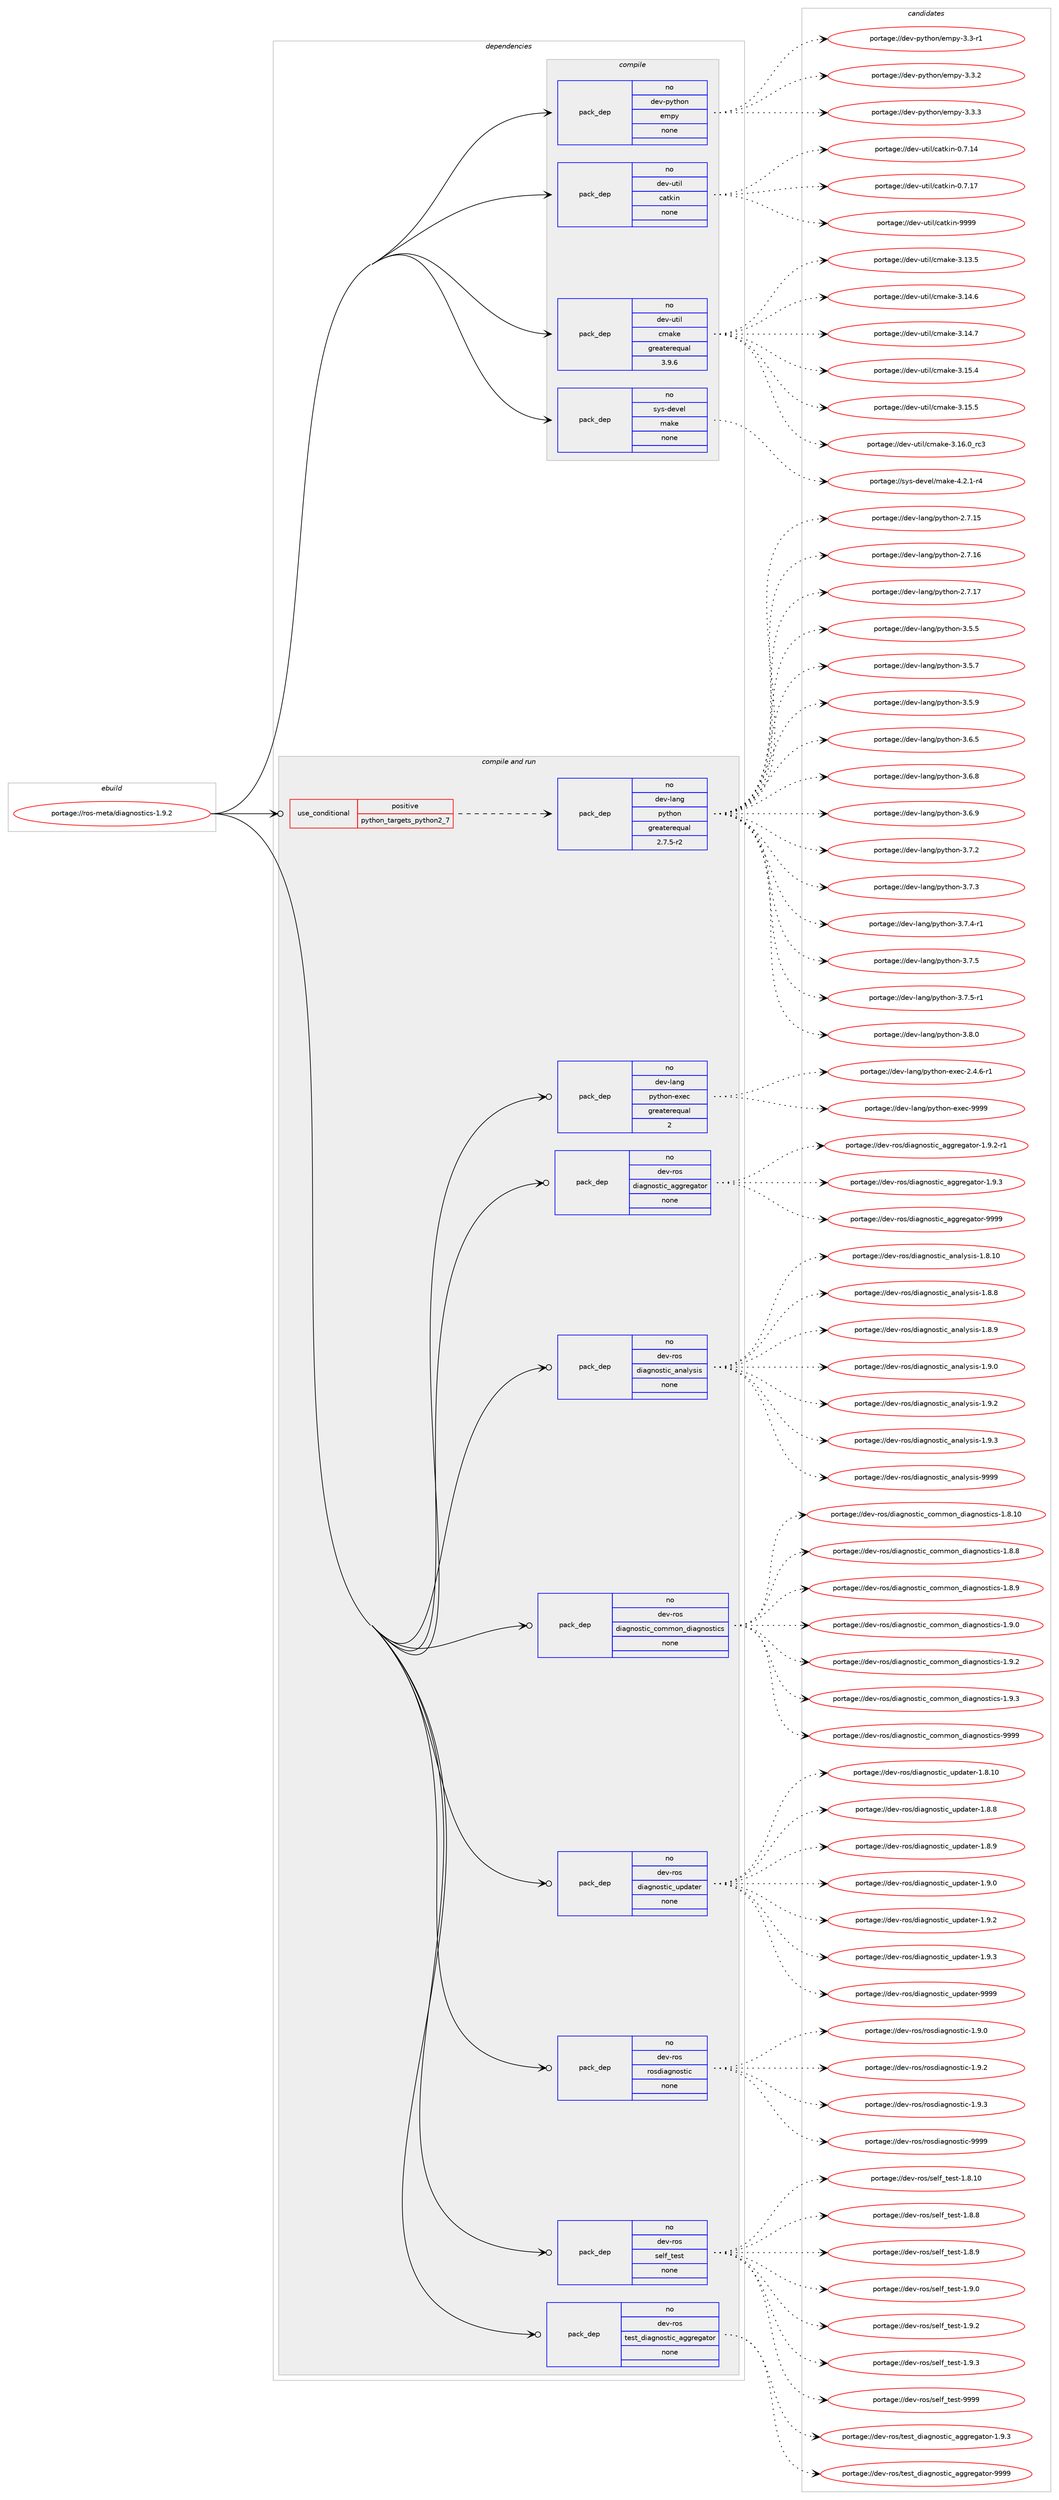digraph prolog {

# *************
# Graph options
# *************

newrank=true;
concentrate=true;
compound=true;
graph [rankdir=LR,fontname=Helvetica,fontsize=10,ranksep=1.5];#, ranksep=2.5, nodesep=0.2];
edge  [arrowhead=vee];
node  [fontname=Helvetica,fontsize=10];

# **********
# The ebuild
# **********

subgraph cluster_leftcol {
color=gray;
rank=same;
label=<<i>ebuild</i>>;
id [label="portage://ros-meta/diagnostics-1.9.2", color=red, width=4, href="../ros-meta/diagnostics-1.9.2.svg"];
}

# ****************
# The dependencies
# ****************

subgraph cluster_midcol {
color=gray;
label=<<i>dependencies</i>>;
subgraph cluster_compile {
fillcolor="#eeeeee";
style=filled;
label=<<i>compile</i>>;
subgraph pack278100 {
dependency379306 [label=<<TABLE BORDER="0" CELLBORDER="1" CELLSPACING="0" CELLPADDING="4" WIDTH="220"><TR><TD ROWSPAN="6" CELLPADDING="30">pack_dep</TD></TR><TR><TD WIDTH="110">no</TD></TR><TR><TD>dev-python</TD></TR><TR><TD>empy</TD></TR><TR><TD>none</TD></TR><TR><TD></TD></TR></TABLE>>, shape=none, color=blue];
}
id:e -> dependency379306:w [weight=20,style="solid",arrowhead="vee"];
subgraph pack278101 {
dependency379307 [label=<<TABLE BORDER="0" CELLBORDER="1" CELLSPACING="0" CELLPADDING="4" WIDTH="220"><TR><TD ROWSPAN="6" CELLPADDING="30">pack_dep</TD></TR><TR><TD WIDTH="110">no</TD></TR><TR><TD>dev-util</TD></TR><TR><TD>catkin</TD></TR><TR><TD>none</TD></TR><TR><TD></TD></TR></TABLE>>, shape=none, color=blue];
}
id:e -> dependency379307:w [weight=20,style="solid",arrowhead="vee"];
subgraph pack278102 {
dependency379308 [label=<<TABLE BORDER="0" CELLBORDER="1" CELLSPACING="0" CELLPADDING="4" WIDTH="220"><TR><TD ROWSPAN="6" CELLPADDING="30">pack_dep</TD></TR><TR><TD WIDTH="110">no</TD></TR><TR><TD>dev-util</TD></TR><TR><TD>cmake</TD></TR><TR><TD>greaterequal</TD></TR><TR><TD>3.9.6</TD></TR></TABLE>>, shape=none, color=blue];
}
id:e -> dependency379308:w [weight=20,style="solid",arrowhead="vee"];
subgraph pack278103 {
dependency379309 [label=<<TABLE BORDER="0" CELLBORDER="1" CELLSPACING="0" CELLPADDING="4" WIDTH="220"><TR><TD ROWSPAN="6" CELLPADDING="30">pack_dep</TD></TR><TR><TD WIDTH="110">no</TD></TR><TR><TD>sys-devel</TD></TR><TR><TD>make</TD></TR><TR><TD>none</TD></TR><TR><TD></TD></TR></TABLE>>, shape=none, color=blue];
}
id:e -> dependency379309:w [weight=20,style="solid",arrowhead="vee"];
}
subgraph cluster_compileandrun {
fillcolor="#eeeeee";
style=filled;
label=<<i>compile and run</i>>;
subgraph cond94786 {
dependency379310 [label=<<TABLE BORDER="0" CELLBORDER="1" CELLSPACING="0" CELLPADDING="4"><TR><TD ROWSPAN="3" CELLPADDING="10">use_conditional</TD></TR><TR><TD>positive</TD></TR><TR><TD>python_targets_python2_7</TD></TR></TABLE>>, shape=none, color=red];
subgraph pack278104 {
dependency379311 [label=<<TABLE BORDER="0" CELLBORDER="1" CELLSPACING="0" CELLPADDING="4" WIDTH="220"><TR><TD ROWSPAN="6" CELLPADDING="30">pack_dep</TD></TR><TR><TD WIDTH="110">no</TD></TR><TR><TD>dev-lang</TD></TR><TR><TD>python</TD></TR><TR><TD>greaterequal</TD></TR><TR><TD>2.7.5-r2</TD></TR></TABLE>>, shape=none, color=blue];
}
dependency379310:e -> dependency379311:w [weight=20,style="dashed",arrowhead="vee"];
}
id:e -> dependency379310:w [weight=20,style="solid",arrowhead="odotvee"];
subgraph pack278105 {
dependency379312 [label=<<TABLE BORDER="0" CELLBORDER="1" CELLSPACING="0" CELLPADDING="4" WIDTH="220"><TR><TD ROWSPAN="6" CELLPADDING="30">pack_dep</TD></TR><TR><TD WIDTH="110">no</TD></TR><TR><TD>dev-lang</TD></TR><TR><TD>python-exec</TD></TR><TR><TD>greaterequal</TD></TR><TR><TD>2</TD></TR></TABLE>>, shape=none, color=blue];
}
id:e -> dependency379312:w [weight=20,style="solid",arrowhead="odotvee"];
subgraph pack278106 {
dependency379313 [label=<<TABLE BORDER="0" CELLBORDER="1" CELLSPACING="0" CELLPADDING="4" WIDTH="220"><TR><TD ROWSPAN="6" CELLPADDING="30">pack_dep</TD></TR><TR><TD WIDTH="110">no</TD></TR><TR><TD>dev-ros</TD></TR><TR><TD>diagnostic_aggregator</TD></TR><TR><TD>none</TD></TR><TR><TD></TD></TR></TABLE>>, shape=none, color=blue];
}
id:e -> dependency379313:w [weight=20,style="solid",arrowhead="odotvee"];
subgraph pack278107 {
dependency379314 [label=<<TABLE BORDER="0" CELLBORDER="1" CELLSPACING="0" CELLPADDING="4" WIDTH="220"><TR><TD ROWSPAN="6" CELLPADDING="30">pack_dep</TD></TR><TR><TD WIDTH="110">no</TD></TR><TR><TD>dev-ros</TD></TR><TR><TD>diagnostic_analysis</TD></TR><TR><TD>none</TD></TR><TR><TD></TD></TR></TABLE>>, shape=none, color=blue];
}
id:e -> dependency379314:w [weight=20,style="solid",arrowhead="odotvee"];
subgraph pack278108 {
dependency379315 [label=<<TABLE BORDER="0" CELLBORDER="1" CELLSPACING="0" CELLPADDING="4" WIDTH="220"><TR><TD ROWSPAN="6" CELLPADDING="30">pack_dep</TD></TR><TR><TD WIDTH="110">no</TD></TR><TR><TD>dev-ros</TD></TR><TR><TD>diagnostic_common_diagnostics</TD></TR><TR><TD>none</TD></TR><TR><TD></TD></TR></TABLE>>, shape=none, color=blue];
}
id:e -> dependency379315:w [weight=20,style="solid",arrowhead="odotvee"];
subgraph pack278109 {
dependency379316 [label=<<TABLE BORDER="0" CELLBORDER="1" CELLSPACING="0" CELLPADDING="4" WIDTH="220"><TR><TD ROWSPAN="6" CELLPADDING="30">pack_dep</TD></TR><TR><TD WIDTH="110">no</TD></TR><TR><TD>dev-ros</TD></TR><TR><TD>diagnostic_updater</TD></TR><TR><TD>none</TD></TR><TR><TD></TD></TR></TABLE>>, shape=none, color=blue];
}
id:e -> dependency379316:w [weight=20,style="solid",arrowhead="odotvee"];
subgraph pack278110 {
dependency379317 [label=<<TABLE BORDER="0" CELLBORDER="1" CELLSPACING="0" CELLPADDING="4" WIDTH="220"><TR><TD ROWSPAN="6" CELLPADDING="30">pack_dep</TD></TR><TR><TD WIDTH="110">no</TD></TR><TR><TD>dev-ros</TD></TR><TR><TD>rosdiagnostic</TD></TR><TR><TD>none</TD></TR><TR><TD></TD></TR></TABLE>>, shape=none, color=blue];
}
id:e -> dependency379317:w [weight=20,style="solid",arrowhead="odotvee"];
subgraph pack278111 {
dependency379318 [label=<<TABLE BORDER="0" CELLBORDER="1" CELLSPACING="0" CELLPADDING="4" WIDTH="220"><TR><TD ROWSPAN="6" CELLPADDING="30">pack_dep</TD></TR><TR><TD WIDTH="110">no</TD></TR><TR><TD>dev-ros</TD></TR><TR><TD>self_test</TD></TR><TR><TD>none</TD></TR><TR><TD></TD></TR></TABLE>>, shape=none, color=blue];
}
id:e -> dependency379318:w [weight=20,style="solid",arrowhead="odotvee"];
subgraph pack278112 {
dependency379319 [label=<<TABLE BORDER="0" CELLBORDER="1" CELLSPACING="0" CELLPADDING="4" WIDTH="220"><TR><TD ROWSPAN="6" CELLPADDING="30">pack_dep</TD></TR><TR><TD WIDTH="110">no</TD></TR><TR><TD>dev-ros</TD></TR><TR><TD>test_diagnostic_aggregator</TD></TR><TR><TD>none</TD></TR><TR><TD></TD></TR></TABLE>>, shape=none, color=blue];
}
id:e -> dependency379319:w [weight=20,style="solid",arrowhead="odotvee"];
}
subgraph cluster_run {
fillcolor="#eeeeee";
style=filled;
label=<<i>run</i>>;
}
}

# **************
# The candidates
# **************

subgraph cluster_choices {
rank=same;
color=gray;
label=<<i>candidates</i>>;

subgraph choice278100 {
color=black;
nodesep=1;
choiceportage1001011184511212111610411111047101109112121455146514511449 [label="portage://dev-python/empy-3.3-r1", color=red, width=4,href="../dev-python/empy-3.3-r1.svg"];
choiceportage1001011184511212111610411111047101109112121455146514650 [label="portage://dev-python/empy-3.3.2", color=red, width=4,href="../dev-python/empy-3.3.2.svg"];
choiceportage1001011184511212111610411111047101109112121455146514651 [label="portage://dev-python/empy-3.3.3", color=red, width=4,href="../dev-python/empy-3.3.3.svg"];
dependency379306:e -> choiceportage1001011184511212111610411111047101109112121455146514511449:w [style=dotted,weight="100"];
dependency379306:e -> choiceportage1001011184511212111610411111047101109112121455146514650:w [style=dotted,weight="100"];
dependency379306:e -> choiceportage1001011184511212111610411111047101109112121455146514651:w [style=dotted,weight="100"];
}
subgraph choice278101 {
color=black;
nodesep=1;
choiceportage1001011184511711610510847999711610710511045484655464952 [label="portage://dev-util/catkin-0.7.14", color=red, width=4,href="../dev-util/catkin-0.7.14.svg"];
choiceportage1001011184511711610510847999711610710511045484655464955 [label="portage://dev-util/catkin-0.7.17", color=red, width=4,href="../dev-util/catkin-0.7.17.svg"];
choiceportage100101118451171161051084799971161071051104557575757 [label="portage://dev-util/catkin-9999", color=red, width=4,href="../dev-util/catkin-9999.svg"];
dependency379307:e -> choiceportage1001011184511711610510847999711610710511045484655464952:w [style=dotted,weight="100"];
dependency379307:e -> choiceportage1001011184511711610510847999711610710511045484655464955:w [style=dotted,weight="100"];
dependency379307:e -> choiceportage100101118451171161051084799971161071051104557575757:w [style=dotted,weight="100"];
}
subgraph choice278102 {
color=black;
nodesep=1;
choiceportage1001011184511711610510847991099710710145514649514653 [label="portage://dev-util/cmake-3.13.5", color=red, width=4,href="../dev-util/cmake-3.13.5.svg"];
choiceportage1001011184511711610510847991099710710145514649524654 [label="portage://dev-util/cmake-3.14.6", color=red, width=4,href="../dev-util/cmake-3.14.6.svg"];
choiceportage1001011184511711610510847991099710710145514649524655 [label="portage://dev-util/cmake-3.14.7", color=red, width=4,href="../dev-util/cmake-3.14.7.svg"];
choiceportage1001011184511711610510847991099710710145514649534652 [label="portage://dev-util/cmake-3.15.4", color=red, width=4,href="../dev-util/cmake-3.15.4.svg"];
choiceportage1001011184511711610510847991099710710145514649534653 [label="portage://dev-util/cmake-3.15.5", color=red, width=4,href="../dev-util/cmake-3.15.5.svg"];
choiceportage1001011184511711610510847991099710710145514649544648951149951 [label="portage://dev-util/cmake-3.16.0_rc3", color=red, width=4,href="../dev-util/cmake-3.16.0_rc3.svg"];
dependency379308:e -> choiceportage1001011184511711610510847991099710710145514649514653:w [style=dotted,weight="100"];
dependency379308:e -> choiceportage1001011184511711610510847991099710710145514649524654:w [style=dotted,weight="100"];
dependency379308:e -> choiceportage1001011184511711610510847991099710710145514649524655:w [style=dotted,weight="100"];
dependency379308:e -> choiceportage1001011184511711610510847991099710710145514649534652:w [style=dotted,weight="100"];
dependency379308:e -> choiceportage1001011184511711610510847991099710710145514649534653:w [style=dotted,weight="100"];
dependency379308:e -> choiceportage1001011184511711610510847991099710710145514649544648951149951:w [style=dotted,weight="100"];
}
subgraph choice278103 {
color=black;
nodesep=1;
choiceportage1151211154510010111810110847109971071014552465046494511452 [label="portage://sys-devel/make-4.2.1-r4", color=red, width=4,href="../sys-devel/make-4.2.1-r4.svg"];
dependency379309:e -> choiceportage1151211154510010111810110847109971071014552465046494511452:w [style=dotted,weight="100"];
}
subgraph choice278104 {
color=black;
nodesep=1;
choiceportage10010111845108971101034711212111610411111045504655464953 [label="portage://dev-lang/python-2.7.15", color=red, width=4,href="../dev-lang/python-2.7.15.svg"];
choiceportage10010111845108971101034711212111610411111045504655464954 [label="portage://dev-lang/python-2.7.16", color=red, width=4,href="../dev-lang/python-2.7.16.svg"];
choiceportage10010111845108971101034711212111610411111045504655464955 [label="portage://dev-lang/python-2.7.17", color=red, width=4,href="../dev-lang/python-2.7.17.svg"];
choiceportage100101118451089711010347112121116104111110455146534653 [label="portage://dev-lang/python-3.5.5", color=red, width=4,href="../dev-lang/python-3.5.5.svg"];
choiceportage100101118451089711010347112121116104111110455146534655 [label="portage://dev-lang/python-3.5.7", color=red, width=4,href="../dev-lang/python-3.5.7.svg"];
choiceportage100101118451089711010347112121116104111110455146534657 [label="portage://dev-lang/python-3.5.9", color=red, width=4,href="../dev-lang/python-3.5.9.svg"];
choiceportage100101118451089711010347112121116104111110455146544653 [label="portage://dev-lang/python-3.6.5", color=red, width=4,href="../dev-lang/python-3.6.5.svg"];
choiceportage100101118451089711010347112121116104111110455146544656 [label="portage://dev-lang/python-3.6.8", color=red, width=4,href="../dev-lang/python-3.6.8.svg"];
choiceportage100101118451089711010347112121116104111110455146544657 [label="portage://dev-lang/python-3.6.9", color=red, width=4,href="../dev-lang/python-3.6.9.svg"];
choiceportage100101118451089711010347112121116104111110455146554650 [label="portage://dev-lang/python-3.7.2", color=red, width=4,href="../dev-lang/python-3.7.2.svg"];
choiceportage100101118451089711010347112121116104111110455146554651 [label="portage://dev-lang/python-3.7.3", color=red, width=4,href="../dev-lang/python-3.7.3.svg"];
choiceportage1001011184510897110103471121211161041111104551465546524511449 [label="portage://dev-lang/python-3.7.4-r1", color=red, width=4,href="../dev-lang/python-3.7.4-r1.svg"];
choiceportage100101118451089711010347112121116104111110455146554653 [label="portage://dev-lang/python-3.7.5", color=red, width=4,href="../dev-lang/python-3.7.5.svg"];
choiceportage1001011184510897110103471121211161041111104551465546534511449 [label="portage://dev-lang/python-3.7.5-r1", color=red, width=4,href="../dev-lang/python-3.7.5-r1.svg"];
choiceportage100101118451089711010347112121116104111110455146564648 [label="portage://dev-lang/python-3.8.0", color=red, width=4,href="../dev-lang/python-3.8.0.svg"];
dependency379311:e -> choiceportage10010111845108971101034711212111610411111045504655464953:w [style=dotted,weight="100"];
dependency379311:e -> choiceportage10010111845108971101034711212111610411111045504655464954:w [style=dotted,weight="100"];
dependency379311:e -> choiceportage10010111845108971101034711212111610411111045504655464955:w [style=dotted,weight="100"];
dependency379311:e -> choiceportage100101118451089711010347112121116104111110455146534653:w [style=dotted,weight="100"];
dependency379311:e -> choiceportage100101118451089711010347112121116104111110455146534655:w [style=dotted,weight="100"];
dependency379311:e -> choiceportage100101118451089711010347112121116104111110455146534657:w [style=dotted,weight="100"];
dependency379311:e -> choiceportage100101118451089711010347112121116104111110455146544653:w [style=dotted,weight="100"];
dependency379311:e -> choiceportage100101118451089711010347112121116104111110455146544656:w [style=dotted,weight="100"];
dependency379311:e -> choiceportage100101118451089711010347112121116104111110455146544657:w [style=dotted,weight="100"];
dependency379311:e -> choiceportage100101118451089711010347112121116104111110455146554650:w [style=dotted,weight="100"];
dependency379311:e -> choiceportage100101118451089711010347112121116104111110455146554651:w [style=dotted,weight="100"];
dependency379311:e -> choiceportage1001011184510897110103471121211161041111104551465546524511449:w [style=dotted,weight="100"];
dependency379311:e -> choiceportage100101118451089711010347112121116104111110455146554653:w [style=dotted,weight="100"];
dependency379311:e -> choiceportage1001011184510897110103471121211161041111104551465546534511449:w [style=dotted,weight="100"];
dependency379311:e -> choiceportage100101118451089711010347112121116104111110455146564648:w [style=dotted,weight="100"];
}
subgraph choice278105 {
color=black;
nodesep=1;
choiceportage10010111845108971101034711212111610411111045101120101994550465246544511449 [label="portage://dev-lang/python-exec-2.4.6-r1", color=red, width=4,href="../dev-lang/python-exec-2.4.6-r1.svg"];
choiceportage10010111845108971101034711212111610411111045101120101994557575757 [label="portage://dev-lang/python-exec-9999", color=red, width=4,href="../dev-lang/python-exec-9999.svg"];
dependency379312:e -> choiceportage10010111845108971101034711212111610411111045101120101994550465246544511449:w [style=dotted,weight="100"];
dependency379312:e -> choiceportage10010111845108971101034711212111610411111045101120101994557575757:w [style=dotted,weight="100"];
}
subgraph choice278106 {
color=black;
nodesep=1;
choiceportage100101118451141111154710010597103110111115116105999597103103114101103971161111144549465746504511449 [label="portage://dev-ros/diagnostic_aggregator-1.9.2-r1", color=red, width=4,href="../dev-ros/diagnostic_aggregator-1.9.2-r1.svg"];
choiceportage10010111845114111115471001059710311011111511610599959710310311410110397116111114454946574651 [label="portage://dev-ros/diagnostic_aggregator-1.9.3", color=red, width=4,href="../dev-ros/diagnostic_aggregator-1.9.3.svg"];
choiceportage100101118451141111154710010597103110111115116105999597103103114101103971161111144557575757 [label="portage://dev-ros/diagnostic_aggregator-9999", color=red, width=4,href="../dev-ros/diagnostic_aggregator-9999.svg"];
dependency379313:e -> choiceportage100101118451141111154710010597103110111115116105999597103103114101103971161111144549465746504511449:w [style=dotted,weight="100"];
dependency379313:e -> choiceportage10010111845114111115471001059710311011111511610599959710310311410110397116111114454946574651:w [style=dotted,weight="100"];
dependency379313:e -> choiceportage100101118451141111154710010597103110111115116105999597103103114101103971161111144557575757:w [style=dotted,weight="100"];
}
subgraph choice278107 {
color=black;
nodesep=1;
choiceportage1001011184511411111547100105971031101111151161059995971109710812111510511545494656464948 [label="portage://dev-ros/diagnostic_analysis-1.8.10", color=red, width=4,href="../dev-ros/diagnostic_analysis-1.8.10.svg"];
choiceportage10010111845114111115471001059710311011111511610599959711097108121115105115454946564656 [label="portage://dev-ros/diagnostic_analysis-1.8.8", color=red, width=4,href="../dev-ros/diagnostic_analysis-1.8.8.svg"];
choiceportage10010111845114111115471001059710311011111511610599959711097108121115105115454946564657 [label="portage://dev-ros/diagnostic_analysis-1.8.9", color=red, width=4,href="../dev-ros/diagnostic_analysis-1.8.9.svg"];
choiceportage10010111845114111115471001059710311011111511610599959711097108121115105115454946574648 [label="portage://dev-ros/diagnostic_analysis-1.9.0", color=red, width=4,href="../dev-ros/diagnostic_analysis-1.9.0.svg"];
choiceportage10010111845114111115471001059710311011111511610599959711097108121115105115454946574650 [label="portage://dev-ros/diagnostic_analysis-1.9.2", color=red, width=4,href="../dev-ros/diagnostic_analysis-1.9.2.svg"];
choiceportage10010111845114111115471001059710311011111511610599959711097108121115105115454946574651 [label="portage://dev-ros/diagnostic_analysis-1.9.3", color=red, width=4,href="../dev-ros/diagnostic_analysis-1.9.3.svg"];
choiceportage100101118451141111154710010597103110111115116105999597110971081211151051154557575757 [label="portage://dev-ros/diagnostic_analysis-9999", color=red, width=4,href="../dev-ros/diagnostic_analysis-9999.svg"];
dependency379314:e -> choiceportage1001011184511411111547100105971031101111151161059995971109710812111510511545494656464948:w [style=dotted,weight="100"];
dependency379314:e -> choiceportage10010111845114111115471001059710311011111511610599959711097108121115105115454946564656:w [style=dotted,weight="100"];
dependency379314:e -> choiceportage10010111845114111115471001059710311011111511610599959711097108121115105115454946564657:w [style=dotted,weight="100"];
dependency379314:e -> choiceportage10010111845114111115471001059710311011111511610599959711097108121115105115454946574648:w [style=dotted,weight="100"];
dependency379314:e -> choiceportage10010111845114111115471001059710311011111511610599959711097108121115105115454946574650:w [style=dotted,weight="100"];
dependency379314:e -> choiceportage10010111845114111115471001059710311011111511610599959711097108121115105115454946574651:w [style=dotted,weight="100"];
dependency379314:e -> choiceportage100101118451141111154710010597103110111115116105999597110971081211151051154557575757:w [style=dotted,weight="100"];
}
subgraph choice278108 {
color=black;
nodesep=1;
choiceportage10010111845114111115471001059710311011111511610599959911110910911111095100105971031101111151161059911545494656464948 [label="portage://dev-ros/diagnostic_common_diagnostics-1.8.10", color=red, width=4,href="../dev-ros/diagnostic_common_diagnostics-1.8.10.svg"];
choiceportage100101118451141111154710010597103110111115116105999599111109109111110951001059710311011111511610599115454946564656 [label="portage://dev-ros/diagnostic_common_diagnostics-1.8.8", color=red, width=4,href="../dev-ros/diagnostic_common_diagnostics-1.8.8.svg"];
choiceportage100101118451141111154710010597103110111115116105999599111109109111110951001059710311011111511610599115454946564657 [label="portage://dev-ros/diagnostic_common_diagnostics-1.8.9", color=red, width=4,href="../dev-ros/diagnostic_common_diagnostics-1.8.9.svg"];
choiceportage100101118451141111154710010597103110111115116105999599111109109111110951001059710311011111511610599115454946574648 [label="portage://dev-ros/diagnostic_common_diagnostics-1.9.0", color=red, width=4,href="../dev-ros/diagnostic_common_diagnostics-1.9.0.svg"];
choiceportage100101118451141111154710010597103110111115116105999599111109109111110951001059710311011111511610599115454946574650 [label="portage://dev-ros/diagnostic_common_diagnostics-1.9.2", color=red, width=4,href="../dev-ros/diagnostic_common_diagnostics-1.9.2.svg"];
choiceportage100101118451141111154710010597103110111115116105999599111109109111110951001059710311011111511610599115454946574651 [label="portage://dev-ros/diagnostic_common_diagnostics-1.9.3", color=red, width=4,href="../dev-ros/diagnostic_common_diagnostics-1.9.3.svg"];
choiceportage1001011184511411111547100105971031101111151161059995991111091091111109510010597103110111115116105991154557575757 [label="portage://dev-ros/diagnostic_common_diagnostics-9999", color=red, width=4,href="../dev-ros/diagnostic_common_diagnostics-9999.svg"];
dependency379315:e -> choiceportage10010111845114111115471001059710311011111511610599959911110910911111095100105971031101111151161059911545494656464948:w [style=dotted,weight="100"];
dependency379315:e -> choiceportage100101118451141111154710010597103110111115116105999599111109109111110951001059710311011111511610599115454946564656:w [style=dotted,weight="100"];
dependency379315:e -> choiceportage100101118451141111154710010597103110111115116105999599111109109111110951001059710311011111511610599115454946564657:w [style=dotted,weight="100"];
dependency379315:e -> choiceportage100101118451141111154710010597103110111115116105999599111109109111110951001059710311011111511610599115454946574648:w [style=dotted,weight="100"];
dependency379315:e -> choiceportage100101118451141111154710010597103110111115116105999599111109109111110951001059710311011111511610599115454946574650:w [style=dotted,weight="100"];
dependency379315:e -> choiceportage100101118451141111154710010597103110111115116105999599111109109111110951001059710311011111511610599115454946574651:w [style=dotted,weight="100"];
dependency379315:e -> choiceportage1001011184511411111547100105971031101111151161059995991111091091111109510010597103110111115116105991154557575757:w [style=dotted,weight="100"];
}
subgraph choice278109 {
color=black;
nodesep=1;
choiceportage10010111845114111115471001059710311011111511610599951171121009711610111445494656464948 [label="portage://dev-ros/diagnostic_updater-1.8.10", color=red, width=4,href="../dev-ros/diagnostic_updater-1.8.10.svg"];
choiceportage100101118451141111154710010597103110111115116105999511711210097116101114454946564656 [label="portage://dev-ros/diagnostic_updater-1.8.8", color=red, width=4,href="../dev-ros/diagnostic_updater-1.8.8.svg"];
choiceportage100101118451141111154710010597103110111115116105999511711210097116101114454946564657 [label="portage://dev-ros/diagnostic_updater-1.8.9", color=red, width=4,href="../dev-ros/diagnostic_updater-1.8.9.svg"];
choiceportage100101118451141111154710010597103110111115116105999511711210097116101114454946574648 [label="portage://dev-ros/diagnostic_updater-1.9.0", color=red, width=4,href="../dev-ros/diagnostic_updater-1.9.0.svg"];
choiceportage100101118451141111154710010597103110111115116105999511711210097116101114454946574650 [label="portage://dev-ros/diagnostic_updater-1.9.2", color=red, width=4,href="../dev-ros/diagnostic_updater-1.9.2.svg"];
choiceportage100101118451141111154710010597103110111115116105999511711210097116101114454946574651 [label="portage://dev-ros/diagnostic_updater-1.9.3", color=red, width=4,href="../dev-ros/diagnostic_updater-1.9.3.svg"];
choiceportage1001011184511411111547100105971031101111151161059995117112100971161011144557575757 [label="portage://dev-ros/diagnostic_updater-9999", color=red, width=4,href="../dev-ros/diagnostic_updater-9999.svg"];
dependency379316:e -> choiceportage10010111845114111115471001059710311011111511610599951171121009711610111445494656464948:w [style=dotted,weight="100"];
dependency379316:e -> choiceportage100101118451141111154710010597103110111115116105999511711210097116101114454946564656:w [style=dotted,weight="100"];
dependency379316:e -> choiceportage100101118451141111154710010597103110111115116105999511711210097116101114454946564657:w [style=dotted,weight="100"];
dependency379316:e -> choiceportage100101118451141111154710010597103110111115116105999511711210097116101114454946574648:w [style=dotted,weight="100"];
dependency379316:e -> choiceportage100101118451141111154710010597103110111115116105999511711210097116101114454946574650:w [style=dotted,weight="100"];
dependency379316:e -> choiceportage100101118451141111154710010597103110111115116105999511711210097116101114454946574651:w [style=dotted,weight="100"];
dependency379316:e -> choiceportage1001011184511411111547100105971031101111151161059995117112100971161011144557575757:w [style=dotted,weight="100"];
}
subgraph choice278110 {
color=black;
nodesep=1;
choiceportage10010111845114111115471141111151001059710311011111511610599454946574648 [label="portage://dev-ros/rosdiagnostic-1.9.0", color=red, width=4,href="../dev-ros/rosdiagnostic-1.9.0.svg"];
choiceportage10010111845114111115471141111151001059710311011111511610599454946574650 [label="portage://dev-ros/rosdiagnostic-1.9.2", color=red, width=4,href="../dev-ros/rosdiagnostic-1.9.2.svg"];
choiceportage10010111845114111115471141111151001059710311011111511610599454946574651 [label="portage://dev-ros/rosdiagnostic-1.9.3", color=red, width=4,href="../dev-ros/rosdiagnostic-1.9.3.svg"];
choiceportage100101118451141111154711411111510010597103110111115116105994557575757 [label="portage://dev-ros/rosdiagnostic-9999", color=red, width=4,href="../dev-ros/rosdiagnostic-9999.svg"];
dependency379317:e -> choiceportage10010111845114111115471141111151001059710311011111511610599454946574648:w [style=dotted,weight="100"];
dependency379317:e -> choiceportage10010111845114111115471141111151001059710311011111511610599454946574650:w [style=dotted,weight="100"];
dependency379317:e -> choiceportage10010111845114111115471141111151001059710311011111511610599454946574651:w [style=dotted,weight="100"];
dependency379317:e -> choiceportage100101118451141111154711411111510010597103110111115116105994557575757:w [style=dotted,weight="100"];
}
subgraph choice278111 {
color=black;
nodesep=1;
choiceportage10010111845114111115471151011081029511610111511645494656464948 [label="portage://dev-ros/self_test-1.8.10", color=red, width=4,href="../dev-ros/self_test-1.8.10.svg"];
choiceportage100101118451141111154711510110810295116101115116454946564656 [label="portage://dev-ros/self_test-1.8.8", color=red, width=4,href="../dev-ros/self_test-1.8.8.svg"];
choiceportage100101118451141111154711510110810295116101115116454946564657 [label="portage://dev-ros/self_test-1.8.9", color=red, width=4,href="../dev-ros/self_test-1.8.9.svg"];
choiceportage100101118451141111154711510110810295116101115116454946574648 [label="portage://dev-ros/self_test-1.9.0", color=red, width=4,href="../dev-ros/self_test-1.9.0.svg"];
choiceportage100101118451141111154711510110810295116101115116454946574650 [label="portage://dev-ros/self_test-1.9.2", color=red, width=4,href="../dev-ros/self_test-1.9.2.svg"];
choiceportage100101118451141111154711510110810295116101115116454946574651 [label="portage://dev-ros/self_test-1.9.3", color=red, width=4,href="../dev-ros/self_test-1.9.3.svg"];
choiceportage1001011184511411111547115101108102951161011151164557575757 [label="portage://dev-ros/self_test-9999", color=red, width=4,href="../dev-ros/self_test-9999.svg"];
dependency379318:e -> choiceportage10010111845114111115471151011081029511610111511645494656464948:w [style=dotted,weight="100"];
dependency379318:e -> choiceportage100101118451141111154711510110810295116101115116454946564656:w [style=dotted,weight="100"];
dependency379318:e -> choiceportage100101118451141111154711510110810295116101115116454946564657:w [style=dotted,weight="100"];
dependency379318:e -> choiceportage100101118451141111154711510110810295116101115116454946574648:w [style=dotted,weight="100"];
dependency379318:e -> choiceportage100101118451141111154711510110810295116101115116454946574650:w [style=dotted,weight="100"];
dependency379318:e -> choiceportage100101118451141111154711510110810295116101115116454946574651:w [style=dotted,weight="100"];
dependency379318:e -> choiceportage1001011184511411111547115101108102951161011151164557575757:w [style=dotted,weight="100"];
}
subgraph choice278112 {
color=black;
nodesep=1;
choiceportage1001011184511411111547116101115116951001059710311011111511610599959710310311410110397116111114454946574651 [label="portage://dev-ros/test_diagnostic_aggregator-1.9.3", color=red, width=4,href="../dev-ros/test_diagnostic_aggregator-1.9.3.svg"];
choiceportage10010111845114111115471161011151169510010597103110111115116105999597103103114101103971161111144557575757 [label="portage://dev-ros/test_diagnostic_aggregator-9999", color=red, width=4,href="../dev-ros/test_diagnostic_aggregator-9999.svg"];
dependency379319:e -> choiceportage1001011184511411111547116101115116951001059710311011111511610599959710310311410110397116111114454946574651:w [style=dotted,weight="100"];
dependency379319:e -> choiceportage10010111845114111115471161011151169510010597103110111115116105999597103103114101103971161111144557575757:w [style=dotted,weight="100"];
}
}

}
